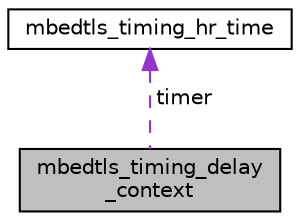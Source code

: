 digraph "mbedtls_timing_delay_context"
{
 // LATEX_PDF_SIZE
  edge [fontname="Helvetica",fontsize="10",labelfontname="Helvetica",labelfontsize="10"];
  node [fontname="Helvetica",fontsize="10",shape=record];
  Node1 [label="mbedtls_timing_delay\l_context",height=0.2,width=0.4,color="black", fillcolor="grey75", style="filled", fontcolor="black",tooltip="Context for mbedtls_timing_set/get_delay()"];
  Node2 -> Node1 [dir="back",color="darkorchid3",fontsize="10",style="dashed",label=" timer" ,fontname="Helvetica"];
  Node2 [label="mbedtls_timing_hr_time",height=0.2,width=0.4,color="black", fillcolor="white", style="filled",URL="$d3/dce/structmbedtls__timing__hr__time.html",tooltip="timer structure"];
}
